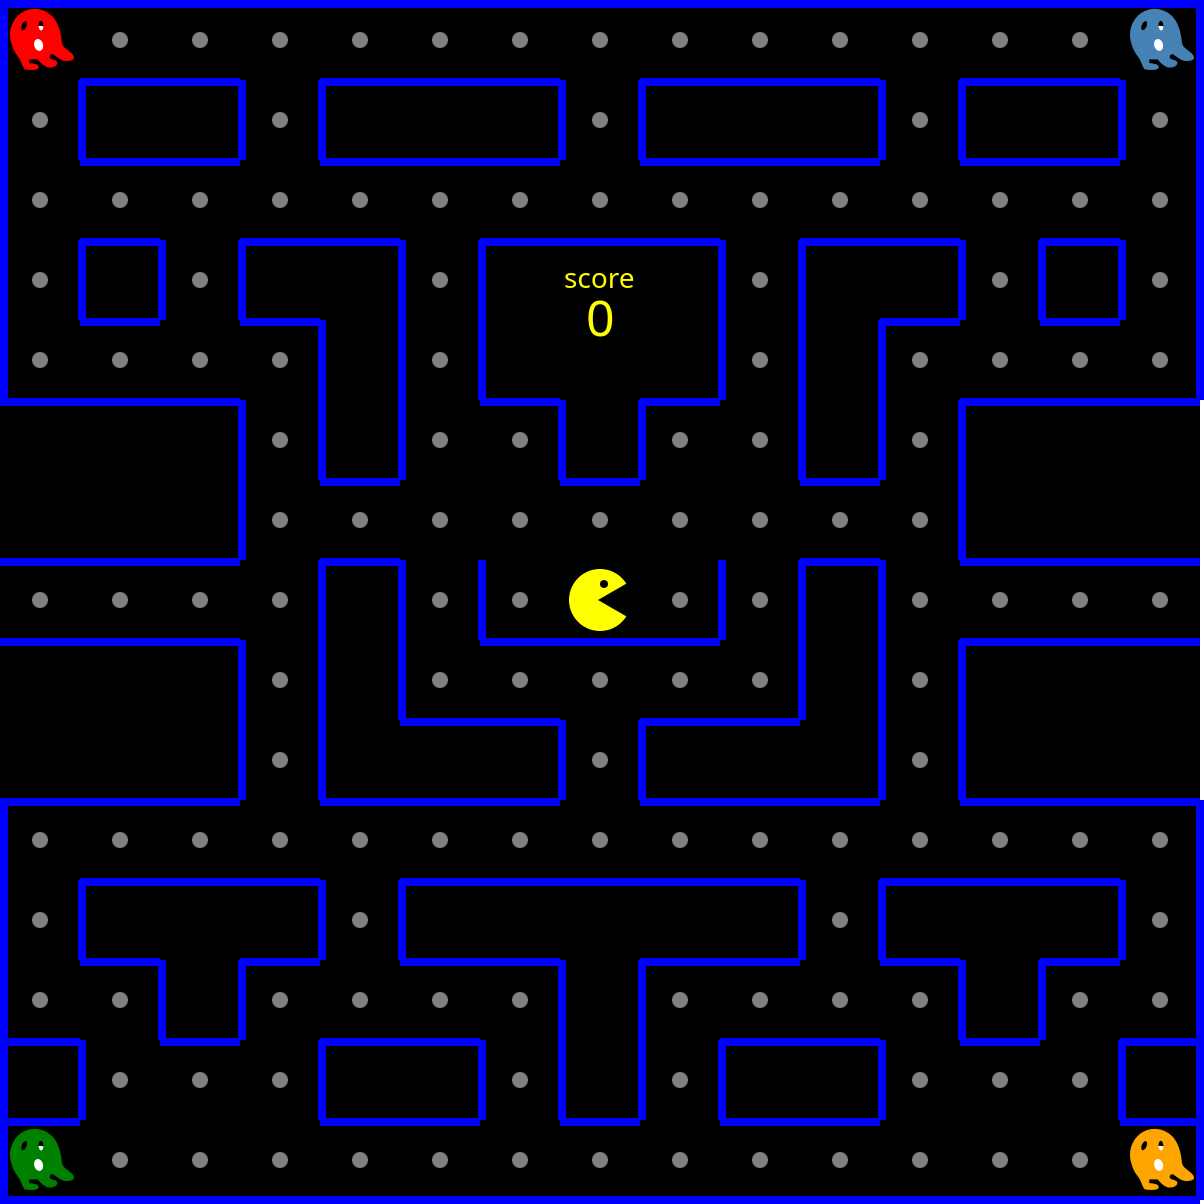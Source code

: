 {
  "$schema": "https://vega.github.io/schema/vega/v6.json",
  "description": "An implementation of the classic video game Pacman.",
  "width":600,
  "height":600,
  "signals":[
    {
      "name": "grid",
      "value": {"width":15, "height":15}
    },
    {
      "name": "rangeWidthDelta",
      "update": "(width - blockSize*grid.width)/2"
    },
    {
      "name": "rangeHeightDelta",
      "update": "(height - blockSize*grid.height)/2"
    },
    {
      "name": "blockSize",
      "init": "min(width/grid.width, height/grid.height)"
    },
    {
      "name": "pacManIsOpen",
      "init": "true",
      "on":[
        {
          "events": {"type": "timer", "throttle": 500}, "update": "!pacManIsOpen"
        }
      ]
    },
    {
        "name": "superPower",
        "init": "0",
        "on": [{"events": {"signal": "pacManX || pacManY"}, "force": true, "update": "superPower > 0 ? superPower - 1 : 0"},
        {"events": {"signal": "testPowerEaten"}, "update": "testPowerEaten? 30 : superPower"}]
    },
    {
      "name": "restart",
      "on":[{"events": "timer:500", "update": "!superPower && ((gRedX === pacManX && gRedY === pacManY) || (gBlueX === pacManX && gBlueY === pacManY) || (gGreenX === pacManX && gGreenY === pacManY) || (gOrangeX === pacManX && gOrangeY === pacManY))"}]
    },
    {
      "name": "testEatenGhost",
      "update": "superPower ? ((gRedX === pacManX && gRedY === pacManY) ? gRed : (gBlueX === pacManX && gBlueY === pacManY) ? gBlue : (gGreenX === pacManX && gGreenY === pacManY) ? gGreen : (gOrangeX === pacManX && gOrangeY === pacManY) ? gOrange : null) : null"
    },
    {
      "name": "testEaten",
      "update": "!restart && (indata('gums', 'key', pacManX+'-'+pacManY) && !indata('eatenGums', 'key', pacManX+'-'+pacManY)) ? {x:pacManX, y:pacManY, key:pacManX+'-'+pacManY} : null"
    },
    {
      "name": "testPowerEaten",
      "update": "!restart && (indata('powerGums', 'key', pacManX+'-'+pacManY) && !indata('eatenGums', 'key', pacManX+'-'+pacManY)) ? {x:pacManX, y:pacManY, key:pacManX+'-'+pacManY} : null"
    },
    {
      "name": "score",
      "init": "0",
      "on": [
        {"events": {"signal": "testEaten"},"update": "testEaten ? score + 10 : score"},
        {"events": {"signal": "testPowerEaten"},"update": "testPowerEaten ? score + 50 : score"},
        {"events": {"signal": "testEatenGhost"},"update": "testEatenGhost ? score + 100 : score"},
        {"events": {"signal": "restart"}, "force":true ,"update": "restart ? 0 : score"}
      ]
    },
    {
      "name": "hiScore",
      "init": "0",
      "on":[
        {"events": {"signal": "score"}, "update": "max(score,hiScore)"}
      ]
    },

    {
      "name": "gRed",
      "init": "data('ghosts')[0]"
    },
    {
      "name": "gRedDelta",
      "update": "{dx:pacManX-gRedX, dy: pacManY-gRedY}"
    },
    {
      "name": "gRedLastDir",
      "update": "gRedDirection"
    },
    {
      "name": "gRedPreferences",
      "update": "setdata('gRedDecisions',[{d:'up', i: (gRedLastDir === 'down' ? 4 : (abs(gRedDelta.dy) > abs(gRedDelta.dx) ? (gRedDelta.dy<0 ? (superPower ? 4 : 1) : (superPower ? 1 : 4)) : (gRedDelta.dy<0 ? (superPower ? 3 : 2) : (superPower ? 2 : 3))))}, {d:'down', i:(gRedLastDir === 'up' ? 4 : (abs(gRedDelta.dy) > abs(gRedDelta.dx) ? (gRedDelta.dy<0 ? (superPower ? 1 : 4) : (superPower ? 4 : 1)) : (gRedDelta.dy<0 ? (superPower ? 2 : 3) : (superPower ? 3 : 2))))}, {d:'left', i: (gRedLastDir === 'right' ? 4 : (abs(gRedDelta.dy) < abs(gRedDelta.dx) ? (gRedDelta.dx<0 ? (superPower ? 4 : 1) : (superPower ? 1 : 4)) : (gRedDelta.dx<0 ? (superPower ? 3 : 2) : (superPower ? 2 : 3))))}, {d:'right', i:(gRedLastDir === 'left' ? 4 : abs(gRedDelta.dy) < abs(gRedDelta.dx) ? (gRedDelta.dx<0 ? (superPower ? 1 : 4) : (superPower ? 4 : 1)) : (gRedDelta.dx<0 ? (superPower ? 2 : 3) : (superPower ? 3 : 2)))}])"
    },
    {
      "name": "gRedHasWallX",
      "update": "(gRedOffsetX<0 && !gRedCanLeft) || (gRedOffsetX>0 && !gRedCanRight) ? true : false"
    },
    {
      "name": "gRedHasWallY",
      "update": "(gRedOffsetY<0 && !gRedCanUp) || (gRedOffsetY>0 && !gRedCanDown) ? true : false"
    },
    {
      "name": "gRedCanLeft",
      "update": "indata('walls', 'key', gRedX + '-' + gRedY + '-true') ? false : true"
    },
    {
      "name": "gRedCanUp",
      "update": "indata('walls', 'key', gRedX + '-' + gRedY + '-false')? false : true"
    },
    {
      "name": "gRedCanRight",
      "update": "indata('walls', 'key', (gRedX + 1) + '-' + gRedY + '-true') ? false : true"
    },
    {
      "name": "gRedCanDown",
      "update": "indata('walls', 'key', gRedX + '-' + (gRedY+1) + '-false')? false : true"
    },
    {
      "name": "gRedHasPacMan",
      "update": "superPower && ((gRedX + gRedOffsetX === pacManX) && (gRedY + gRedOffsetY === pacManY))"
    },
    {
      "name": "gRedBlocked",
      "on": [
        {
          "events": {"signal": "gRedProposedDirection"}, "force": true, "update": "!gRedProposedDirection ||(gRedProposedDirection === 'up' && !gRedCanUp) || (gRedProposedDirection === 'down' && !gRedCanDown) || (gRedProposedDirection === 'left' && !gRedCanLeft) || (gRedProposedDirection === 'right' && !gRedCanRight) ? true : false"
        }
      ]
    },
    {
      "name": "gRedTry",
      "on": [
        {
          "events": {"type": "timer", "throttle": 400}, "update": "gRedBlocked && gRedTry <3 ? gRedTry+1 : 0"
        }
      ]
    },
    {
      "name": "gRedDecision",
      "update": "data('gRedDecisions')[gRedTry]"
    },
    {
      "name": "gRedProposedDirection",
      "on": [{"events": {"signal": "gRedDecision"}, "force": true, "update": "gRedDecision ? gRedDecision.d : 'none'"}]
    },
    {
      "name": "gRedDirection",
      "update": "gRedProposedDirection && !gRedBlocked ? gRedProposedDirection : gRedDirection"
    },
    {
      "name": "gRedOffsetX",
      "update": "gRedDirection === 'left'? - 1 : gRedDirection === 'right'? 1 : 0"

    },
    {
      "name": "gRedOffsetY",
      "update": "gRedDirection === 'up'? -1 : gRedDirection === 'down' ? 1 : 0"
    },
    {
      "name": "gRedX",
      "init": "gRed.x",
      "on":[
        {
          "events": "timer:500", "update": "indata('eatenGhosts', 'color', 'red') ? 6 : (!restart && !gRedHasWallX && !gRedHasPacMan ? ((gRedOffsetX <0 && gRedX <= 0) ? grid.width - 1 : ((gRedOffsetX > 0 && gRedX >= grid.width -1) ? 0 : (gRedX + gRedOffsetX))) : gRedX)"
        },
        {
          "events": {"signal": "restart"}, "update": "gRed.x", "force": true
        }
      ]
    },
    {
      "name": "gRedY",
      "init": "gRed.y",
      "on":[
        {
          "events": "timer:500", "update": "indata('eatenGhosts', 'color', 'red') ? 7 : (!restart && !gRedHasWallY && !gRedHasPacMan ? ((gRedOffsetY <0 && gRedY <= 0) ? grid.height-1 : (gRedOffsetY > 0 && gRedY >= grid.height - 1)? 0 : gRedY + gRedOffsetY) : gRedY)"
        },
        {
          "events": {"signal": "restart"}, "force":true, "update": "gRed.y"
        }
      ]
    },

    {
      "name": "gBlue",
      "init": "data('ghosts')[1]"
    },
    {
      "name": "gBlueDelta",
      "update": "{dx:pacManX-gBlueX, dy: pacManY-gBlueY}"
    },
    {
      "name": "gBlueLastDir",
      "update": "gBlueDirection"
    },
    {
      "name": "gBluePreferences",
      "update": "setdata('gBlueDecisions',[{d:'up', i: (gBlueLastDir === 'down' ? 4 : (abs(gBlueDelta.dy) > abs(gBlueDelta.dx) ? (gBlueDelta.dy<0 ? (superPower ? 4 : 1) : (superPower ? 1 : 4)) : (gBlueDelta.dy<0 ? (superPower ? 3 : 2) : (superPower ? 2 : 3))))}, {d:'down', i:(gBlueLastDir === 'up' ? 4 : (abs(gBlueDelta.dy) > abs(gBlueDelta.dx) ? (gBlueDelta.dy<0 ? (superPower ? 1 : 4) : (superPower ? 4 : 1)) : (gBlueDelta.dy<0 ? (superPower ? 2 : 3) : (superPower ? 3 : 2))))}, {d:'left', i: (gBlueLastDir === 'right' ? 4 : (abs(gBlueDelta.dy) < abs(gBlueDelta.dx) ? (gBlueDelta.dx<0 ? (superPower ? 4 : 1) : (superPower ? 1 : 4)) : (gBlueDelta.dx<0 ? (superPower ? 3 : 2) : (superPower ? 2 : 3))))}, {d:'right', i:(gBlueLastDir === 'left' ? 4 : abs(gBlueDelta.dy) < abs(gBlueDelta.dx) ? (gBlueDelta.dx<0 ? (superPower ? 1 : 4) : (superPower ? 4 : 1)) : (gBlueDelta.dx<0 ? (superPower ? 2 : 3) : (superPower ? 3 : 2)))}])"
    },
    {
      "name": "gBlueHasWallX",
      "update": "(gBlueOffsetX<0 && !gBlueCanLeft) || (gBlueOffsetX>0 && !gBlueCanRight) ? true : false"
    },
    {
      "name": "gBlueHasWallY",
      "update": "(gBlueOffsetY<0 && !gBlueCanUp) || (gBlueOffsetY>0 && !gBlueCanDown) ? true : false"
    },
    {
      "name": "gBlueHasGhost",
      "update": "(gBlueX == gRedX && gBlueY === gRedY)"
    },
    {
      "name": "gBlueHasPacMan",
      "update": "superPower && ((gBlueX + gBlueOffsetX === pacManX) && (gBlueY + gBlueOffsetY === pacManY)) "
    },
    {
      "name": "gBlueCanLeft",
      "update": "indata('walls', 'key', gBlueX + '-' + gBlueY + '-true') ? false : true"
    },
    {
      "name": "gBlueCanUp",
      "update": "indata('walls', 'key', gBlueX + '-' + gBlueY + '-false')? false : true"
    },
    {
      "name": "gBlueCanRight",
      "update": "indata('walls', 'key', (gBlueX + 1) + '-' + gBlueY + '-true') ? false : true"
    },
    {
      "name": "gBlueCanDown",
      "update": "indata('walls', 'key', gBlueX + '-' + (gBlueY+1) + '-false')? false : true"
    },
    {
      "name": "gBlueBlocked",
      "on": [
        {
          "events": {"signal": "gBlueProposedDirection"}, "force": true, "update": "!gBlueProposedDirection || (gBlueProposedDirection === 'up' && !gBlueCanUp) || (gBlueProposedDirection === 'down' && !gBlueCanDown) || (gBlueProposedDirection === 'left' && !gBlueCanLeft) || (gBlueProposedDirection === 'right' && !gBlueCanRight) ? true : false"
        }
      ]
    },
    {
      "name": "gBlueTry",
      "on": [
        {
          "events": {"type": "timer", "throttle": 400}, "update": "gBlueBlocked && gBlueTry <=3 ? gBlueTry+1 : 0"
        }
      ]
    },
    {
      "name": "gBlueDecision",
      "update": "data('gBlueDecisions')[gBlueTry]"
    },
    {
      "name": "gBlueProposedDirection",
      "on": [{"events": {"signal": "gBlueDecision"}, "force": true, "update": "gBlueDecision ? gBlueDecision.d : 'none'"}]
    },
    {
      "name": "gBlueDirection",
      "update": "gBlueProposedDirection && !gBlueBlocked ? gBlueProposedDirection : gBlueDirection"
    },
    {
      "name": "gBlueOffsetX",
      "update": "gBlueDirection === 'left'? - 1 : gBlueDirection === 'right'? 1 : 0"

    },
    {
      "name": "gBlueOffsetY",
      "update": "gBlueDirection === 'up' ? -1 : gBlueDirection === 'down' ? 1 : 0"
    },
    {
      "name": "gBlueX",
      "init": "gBlue.x",
      "on":[
        {
          "events": "timer:500", "update": "indata('eatenGhosts', 'color', 'steelblue') ? 7 : (!restart && !gBlueHasWallX && !gBlueHasGhost && !gBlueHasPacMan ? ((gBlueOffsetX <0 && gBlueX <= 0) ? grid.width - 1 : ((gBlueOffsetX > 0 && gBlueX >= grid.width -1) ? 0 : (gBlueX + gBlueOffsetX))) : gBlueX)"
        },
        {
          "events": {"signal": "restart"}, "update": "gBlue.x", "force": true
        }
      ]
    },
    {
      "name": "gBlueY",
      "init": "gBlue.y",
      "on":[
        {
          "events": "timer:500", "update": "indata('eatenGhosts', 'color', 'steelblue') ? 7 : (!restart && !gBlueHasWallY && !gBlueHasGhost && !gBlueHasPacMan ? ((gBlueOffsetY <0 && gBlueY <= 0) ? grid.height-1 : (gBlueOffsetY > 0 && gBlueY >= grid.height - 1)? 0 : gBlueY + gBlueOffsetY) : gBlueY)"
        },
        {
          "events": {"signal": "restart"}, "force":true, "update": "gBlue.y"
        }
      ]
    },

    {
      "name": "gGreen",
      "init": "data('ghosts')[2]"
    },
    {
      "name": "gGreenDelta",
      "update": "{dx:pacManX-gGreenX, dy: pacManY-gGreenY}"
    },
    {
      "name": "gGreenLastDir",
      "update": "gGreenDirection"
    },
    {
      "name": "gGreenPreferences",
      "update": "setdata('gGreenDecisions',[{d:'up', i: (gGreenLastDir === 'down' ? 4 : (abs(gGreenDelta.dy) > abs(gGreenDelta.dx) ? (gGreenDelta.dy<0 ? (superPower ? 4 : 1) : (superPower ? 1 : 4)) : (gGreenDelta.dy<0 ? (superPower ? 3 : 2) : (superPower ? 2 : 3))))}, {d:'down', i:(gGreenLastDir === 'up' ? 4 : (abs(gGreenDelta.dy) > abs(gGreenDelta.dx) ? (gGreenDelta.dy<0 ? (superPower ? 1 : 4) : (superPower ? 4 : 1)) : (gGreenDelta.dy<0 ? (superPower ? 2 : 3) : (superPower ? 3 : 2))))}, {d:'left', i: (gGreenLastDir === 'right' ? 4 : (abs(gGreenDelta.dy) < abs(gGreenDelta.dx) ? (gGreenDelta.dx<0 ? (superPower ? 4 : 1) : (superPower ? 1 : 4)) : (gGreenDelta.dx<0 ? (superPower ? 3 : 2) : (superPower ? 2 : 3))))}, {d:'right', i:(gGreenLastDir === 'left' ? 4 : abs(gGreenDelta.dy) < abs(gGreenDelta.dx) ? (gGreenDelta.dx<0 ? (superPower ? 1 : 4) : (superPower ? 4 : 1)) : (gGreenDelta.dx<0 ? (superPower ? 2 : 3) : (superPower ? 3 : 2)))}])"
    },
    {
      "name": "gGreenHasWallX",
      "update": "(gGreenOffsetX<0 && !gGreenCanLeft) || (gGreenOffsetX>0 && !gGreenCanRight) ? true : false"
    },
    {
      "name": "gGreenHasWallY",
      "update": "(gGreenOffsetY<0 && !gGreenCanUp) || (gGreenOffsetY>0 && !gGreenCanDown) ? true : false"
    },
    {
      "name": "gGreenHasGhost",
      "update": "(gGreenX === gRedX && gGreenY === gRedY) || (gGreenX === gBlueX && gGreenY+gGreenOffsetY === gBlueY)"
    },
    {
      "name": "gGreenHasPacMan",
      "update": "superPower && ((gGreenX + gGreenOffsetX === pacManX) && (gGreenY + gGreenOffsetY === pacManY)) "
    },
    {
      "name": "gGreenCanLeft",
      "update": "indata('walls', 'key', gGreenX + '-' + gGreenY + '-true') ? false : true"
    },
    {
      "name": "gGreenCanUp",
      "update": "indata('walls', 'key', gGreenX + '-' + gGreenY + '-false')? false : true"
    },
    {
      "name": "gGreenCanRight",
      "update": "indata('walls', 'key', (gGreenX + 1) + '-' + gGreenY + '-true') ? false : true"
    },
    {
      "name": "gGreenCanDown",
      "update": "indata('walls', 'key', gGreenX + '-' + (gGreenY+1) + '-false')? false : true"
    },
    {
      "name": "gGreenBlocked",
      "on": [
        {
          "events": {"signal": "gGreenProposedDirection"}, "force": true, "update": "!gGreenProposedDirection || (gGreenProposedDirection === 'up' && !gGreenCanUp) || (gGreenProposedDirection === 'down' && !gGreenCanDown) || (gGreenProposedDirection === 'left' && !gGreenCanLeft) || (gGreenProposedDirection === 'right' && !gGreenCanRight) ? true : false"
        }
      ]
    },
    {
      "name": "gGreenTry",
      "on": [
        {
          "events": {"type": "timer", "throttle": 400}, "update": "gGreenBlocked && gGreenTry <=3 ? gGreenTry+1 : 0"
        }
      ]
    },
    {
      "name": "gGreenDecision",
      "update": "data('gGreenDecisions')[gGreenTry]"
    },
    {
      "name": "gGreenProposedDirection",
      "on": [{"events": {"signal": "gGreenDecision"}, "force": true, "update": "gGreenDecision ? gGreenDecision.d : 'none'"}]
    },
    {
      "name": "gGreenDirection",
      "update": "gGreenProposedDirection && !gGreenBlocked ? gGreenProposedDirection : gGreenDirection"
    },
    {
      "name": "gGreenOffsetX",
      "update": "gGreenDirection === 'left'? - 1 : gGreenDirection === 'right'? 1 : 0"

    },
    {
      "name": "gGreenOffsetY",
      "update": "gGreenDirection === 'up' ? -1 : gGreenDirection === 'down' ? 1 : 0"
    },
    {
      "name": "gGreenX",
      "init": "gGreen.x",
      "on":[
        {
          "events": "timer:500", "update": "indata('eatenGhosts', 'color', 'green') ? 8 : (!restart && !gGreenHasWallX && !gGreenHasGhost && !gGreenHasPacMan ? ((gGreenOffsetX <0 && gGreenX <= 0) ? grid.width - 1 : ((gGreenOffsetX > 0 && gGreenX >= grid.width -1) ? 0 : (gGreenX + gGreenOffsetX))) : gGreenX)"
        },
        {
          "events": {"signal": "restart"}, "update": "gGreen.x", "force": true
        }
      ]
    },
    {
      "name": "gGreenY",
      "init": "gGreen.y",
      "on":[
        {
          "events": "timer:500", "update": "indata('eatenGhosts', 'color', 'green') ? 7 : (!restart && !gGreenHasWallY && !gGreenHasGhost && !gGreenHasPacMan ? ((gGreenOffsetY <0 && gGreenY <= 0) ? grid.height-1 : (gGreenOffsetY > 0 && gGreenY >= grid.height - 1)? 0 : gGreenY + gGreenOffsetY) : gGreenY)"
        },
        {
          "events": {"signal": "restart"}, "force":true, "update": "gGreen.y"
        }
      ]
    },

    {
      "name": "gOrange",
      "init": "data('ghosts')[3]"
    },
    {
      "name": "gOrangeDelta",
      "update": "{dx:pacManX-gOrangeX, dy: pacManY-gOrangeY}"
    },
    {
      "name": "gOrangeLastDir",
      "update": "gOrangeDirection"
    },
    {
      "name": "gOrangePreferences",
      "update": "setdata('gOrangeDecisions',[{d:'up', i: (gOrangeLastDir === 'down' ? 4 : (abs(gOrangeDelta.dy) > abs(gOrangeDelta.dx) ? (gOrangeDelta.dy<0 ? (superPower ? 4 : 1) : (superPower ? 1 : 4)) : (gOrangeDelta.dy<0 ? (superPower ? 3 : 2) : (superPower ? 2 : 3))))}, {d:'down', i:(gOrangeLastDir === 'up' ? 4 : (abs(gOrangeDelta.dy) > abs(gOrangeDelta.dx) ? (gOrangeDelta.dy<0 ? (superPower ? 1 : 4) : (superPower ? 4 : 1)) : (gOrangeDelta.dy<0 ? (superPower ? 2 : 3) : (superPower ? 3 : 2))))}, {d:'left', i: (gOrangeLastDir === 'right' ? 4 : (abs(gOrangeDelta.dy) < abs(gOrangeDelta.dx) ? (gOrangeDelta.dx<0 ? (superPower ? 4 : 1) : (superPower ? 1 : 4)) : (gOrangeDelta.dx<0 ? (superPower ? 3 : 2) : (superPower ? 2 : 3))))}, {d:'right', i:(gOrangeLastDir === 'left' ? 4 : abs(gOrangeDelta.dy) < abs(gOrangeDelta.dx) ? (gOrangeDelta.dx<0 ? (superPower ? 1 : 4) : (superPower ? 4 : 1)) : (gOrangeDelta.dx<0 ? (superPower ? 2 : 3) : (superPower ? 3 : 2)))}])"
    },
    {
      "name": "gOrangeHasWallX",
      "update": "(gOrangeOffsetX<0 && !gOrangeCanLeft) || (gOrangeOffsetX>0 && !gOrangeCanRight) ? true : false"
    },
    {
      "name": "gOrangeHasWallY",
      "update": "(gOrangeOffsetY<0 && !gOrangeCanUp) || (gOrangeOffsetY>0 && !gOrangeCanDown) ? true : false"
    },
    {
      "name": "gOrangeHasGhost",
      "update": "(gOrangeX === gRedX && gOrangeY === gRedY) || (gOrangeX === gBlueX && gOrangeY === gBlueY) || (gOrangeX === gGreenX && gOrangeY === gGreenY)"
    },
    {
      "name": "gOrangeCanLeft",
      "update": "indata('walls', 'key', gOrangeX + '-' + gOrangeY + '-true') ? false : true"
    },
    {
      "name": "gOrangeCanUp",
      "update": "indata('walls', 'key', gOrangeX + '-' + gOrangeY + '-false')? false : true"
    },
    {
      "name": "gOrangeCanRight",
      "update": "indata('walls', 'key', (gOrangeX + 1) + '-' + gOrangeY + '-true') ? false : true"
    },
    {
      "name": "gOrangeCanDown",
      "update": "indata('walls', 'key', gOrangeX + '-' + (gOrangeY+1) + '-false')? false : true"
    },
    {
      "name": "gOrangeBlocked",
      "on": [
        {
          "events": {"signal": "gOrangeProposedDirection"}, "force": true, "update": "!gOrangeProposedDirection || (gOrangeProposedDirection === 'up' && !gOrangeCanUp) || (gOrangeProposedDirection === 'down' && !gOrangeCanDown) || (gOrangeProposedDirection === 'left' && !gOrangeCanLeft) || (gOrangeProposedDirection === 'right' && !gOrangeCanRight) ? true : false"
        }
      ]
    },
    {
      "name": "gOrangeTry",
      "on": [
        {
          "events": {"type": "timer", "throttle": 400}, "update": "gOrangeBlocked && gOrangeTry <=3 ? gOrangeTry+1 : 0"
        }
      ]
    },
    {
      "name": "gOrangeHasPacMan",
      "update": "superPower && ((gOrangeX + gOrangeOffsetX === pacManX) && (gOrangeY + gOrangeOffsetY === pacManY)) "
    },
    {
      "name": "gOrangeDecision",
      "update": "data('gOrangeDecisions')[gOrangeTry]"
    },
    {
      "name": "gOrangeProposedDirection",
      "on": [{"events": {"signal": "gOrangeDecision"}, "force": true, "update": "gOrangeDecision ? gOrangeDecision.d : 'none'"}]
    },
    {
      "name": "gOrangeDirection",
      "update": "gOrangeProposedDirection && !gOrangeBlocked ? gOrangeProposedDirection : gOrangeDirection"
    },
    {
      "name": "gOrangeOffsetX",
      "update": "gOrangeDirection === 'left'? - 1 : gOrangeDirection === 'right'? 1 : 0"

    },
    {
      "name": "gOrangeOffsetY",
      "update": "gOrangeDirection === 'up' ? -1 : gOrangeDirection === 'down' ? 1 : 0"
    },
    {
      "name": "gOrangeX",
      "init": "gOrange.x",
      "on":[
        {
          "events": "timer:500", "update": "indata('eatenGhosts', 'color', 'orange') ? 7 : (!restart && !gOrangeHasWallX && !gOrangeHasGhost && !gOrangeHasPacMan ? ((gOrangeOffsetX <0 && gOrangeX <= 0) ? grid.width - 1 : ((gOrangeOffsetX > 0 && gOrangeX >= grid.width -1) ? 0 : (gOrangeX + gOrangeOffsetX))) : gOrangeX)"
        },
        {
          "events": {"signal": "restart"}, "update": "gOrange.x", "force": true
        }
      ]
    },
    {
      "name": "gOrangeY",
      "init": "gOrange.y",
      "on":[
        {
          "events": "timer:500", "update": "indata('eatenGhosts', 'color', 'orange') ? 7 : (!restart && !gOrangeHasWallY && !gOrangeHasGhost && !gOrangeHasPacMan  ? ((gOrangeOffsetY <0 && gOrangeY <= 0) ? grid.height-1 : (gOrangeOffsetY > 0 && gOrangeY >= grid.height - 1)? 0 : gOrangeY + gOrangeOffsetY) : gOrangeY)"
        },
        {
          "events": {"signal": "restart"}, "force":true, "update": "gOrange.y"
        }
      ]
    },

    {
      "name": "pacManX",
      "init": "7",
      "on":[
        {"events": "timer:500", "update": "!restart && canMoveX ? ((xOffset <0 && pacManX <= 0) ? grid.width - 1 : ((xOffset > 0 && pacManX >= grid.width -1) ? 0 : (pacManX + xOffset))) : pacManX"},
        {
          "events": {"signal": "restart"}, "update": "7", "force": true
        }
      ]
     },
    {
      "name": "pacManY",
      "init": "7",
      "on":[
        {"events": "timer:500", "update": "! restart && canMoveY ? ((yOffset <0 && pacManY <= 0) ? grid.height-1 : (yOffset > 0 && pacManY >= grid.height - 1)? 0 : pacManY + yOffset) : pacManY"},
        {
          "events": {"signal": "restart"}, "force":true, "update": "7"
        }
      ]
    },
    {
      "name": "canMoveX",
      "update": "!hasWallX && !hasGhost"
    },
    {
      "name": "canMoveY",
      "update": "!hasWallY && !hasGhost"
    },
    {
      "name": "hasGhost",
      "update": "!superPower && (((pacManX + xOffset === gRedX) && (pacManY + yOffset === gRedY)) || ((pacManX + xOffset === gBlueX) && (pacManY + yOffset === gBlueY)) || ((pacManX + xOffset === gGreenX) && (pacManY + yOffset === gGreenY)) || ((pacManX + xOffset === gOrangeX) && (pacManY + yOffset === gOrangeY)))"
    },
    {
      "name": "hasWallX",
      "update": "(xOffset<=0 && indata('walls', 'key', pacManX + '-' + pacManY + '-true')) || (xOffset>=0 && indata('walls', 'key', (pacManX + 1) + '-' + pacManY + '-true')) ? true : false"
    },
    {
      "name": "hasWallY",
      "update": "(yOffset<=0 && indata('walls', 'key', pacManX + '-' + pacManY + '-false')) || (yOffset>=0 && indata('walls', 'key', pacManX + '-' + (pacManY+1) + '-false')) ? true : false"
    },
    {
      "name": "xOffset",
      "update": "key === 'ArrowRight' ? 1 : key === 'ArrowLeft' ? -1 : 0"
    },
    {
      "name": "yOffset",
      "update": "key === 'ArrowUp' ? -1 : key === 'ArrowDown' ? 1 : 0"
    },
    {
      "name": "key",
      "on":[
        {
          "events": "window:keydown", "update": "event.code"
        }
      ]
    }

  ],
  "scales":[
    {
      "name": "scaleX",
      "type": "band",
      "domain": {"data": "columns", "field": "data"},
      "range":[{"signal": "rangeWidthDelta"},{"signal": "width-rangeWidthDelta"}],
      "padding":0
    },
    {
      "name": "scaleY",
      "type": "band",
      "domain": {"data": "rows", "field": "data"},
      "range":[{"signal": "rangeHeightDelta"},{"signal": "height-rangeHeightDelta"}]
    }
  ],
  "marks":[
    {
      "type": "rect",
      "encode": {
        "enter": {
          "width": {"signal": "width"},
          "height": {"signal": "height"},
          "fill": {"value": "black"}
        }
      }
    },
    {
      "type": "rect",
      "from": {"data": "walls"},
      "encode": {
        "enter": {
          "x": {"signal": "datum.x < grid.width ? datum.x : grid.width-1", "scale": "scaleX", "offset": {"signal": "datum.vertical? (datum.x < grid.width ? datum.x === 0 ? 0 : -1 : blockSize - 2):0"}},
          "y": {"signal": "datum.y < grid.height ? datum.y : grid.height-1", "scale": "scaleY", "offset": {"signal": "datum.vertical? 0: datum.y < grid.height? datum.y === 0 ? 0 : -1 : blockSize -2"}},
          "fill": {"value": "blue"},
          "width": {"signal": "datum.vertical?blockSize/10:blockSize"},
          "height": {"signal": "datum.vertical?blockSize:blockSize/10"}

        }
      }
    },
    {
      "type": "text",
      "encode": {
        "enter": {
          "x": {"value":7, "scale": "scaleX", "offset": {"signal": "blockSize/2"}},
          "y": {"value":3, "scale": "scaleY", "offset": {"signal": "blockSize/2"}},
          "fill": {"value": "yellow"},
          "align": {"value": "center"},
          "baseline": {"value": "middle"},
          "fontSize": {"value":14}
        },
        "update": {
          "text": {"value": "score"}
        }
      }
    },
    {
      "type": "text",
      "encode": {
        "enter": {
          "x": {"value":7, "scale": "scaleX", "offset": {"signal": "blockSize/2"}},
          "y": {"value":4, "scale": "scaleY"},
          "fill": {"value": "yellow"},
          "align": {"value": "center"},
          "baseline": {"value": "middle"},
          "fontSize": {"value":25}
        },
        "update": {
          "text": {"signal": "score"}
        }
      }
    },
    {
      "type": "text",
      "encode": {
        "enter": {
          "x": {"value":5, "scale": "scaleX", "offset": {"signal": "blockSize/2"}},
          "y": {"value":11, "scale": "scaleY", "offset": {"signal": "blockSize/2"}},
          "fill": {"value": "lightblue"},
          "align": {"value": "left"},
          "baseline": {"value": "middle"},
          "fontSize": {"value":14}
        },
        "update": {
          "opacity": {"signal": "hiScore?1:0"},
          "text": {"value": "high score"}
        }
      }
    },
    {
      "type": "text",
      "encode": {
        "enter": {
          "x": {"value":8, "scale": "scaleX", "offset": {"signal": "blockSize/2"}},
          "y": {"value":11, "scale": "scaleY","offset": {"signal": "blockSize/2"}},
          "fill": {"value": "lightblue"},
          "align": {"value": "center"},
          "baseline": {"value": "middle"},
          "fontSize": {"value":20}
        },
        "update": {
          "opacity": {"signal": "hiScore?1:0"},
          "text": {"signal": "hiScore"}
        }
      }
    },
    {
      "type": "symbol",
      "from": {"data": "gums"},
      "encode": {
        "enter": {
          "x": {"field": "x", "scale": "scaleX", "offset": {"signal": "blockSize/2"}},
          "y": {"field": "y", "scale": "scaleY", "offset": {"signal": "blockSize/2"}},
          "fill": {"value": "grey"}
        },
        "update": {
          "opacity":[{"test": "indata('eatenGums', 'key', datum.x+'-'+datum.y)", "value": 0}, {"value":1}]
        }
      }
    },
    {
      "type": "symbol",
      "from": {"data": "powerGums"},
      "encode": {
        "enter": {
          "x": {"field": "x", "scale": "scaleX", "offset": {"signal": "blockSize/2"}},
          "y": {"field": "y", "scale": "scaleY", "offset": {"signal": "blockSize/2"}},
          "size": {"value":200},
          "fill": {"value": "white"}
        },
        "update": {
          "opacity":[{"test": "indata('eatenGums', 'key', datum.x+'-'+datum.y)", "value": 0}, {"value":1}]
        }
      }
    },
    {
      "type": "group",
      "name": "pacMan",
      "encode": {
        "update": {
          "x": {"signal": "pacManX", "scale": "scaleX"},
          "y": {"signal": "pacManY", "scale": "scaleY"},
          "width": {"scale": "scaleX", "band":true},
          "height": {"scale": "scaleY", "band":true}
        }
      },
      "marks":[
        {
          "type": "arc",
          "encode": {
            "enter": {
              "outerRadius": {"signal": "(blockSize/2)*0.8"},
              "stroke": {"value": "black"},
              "x": {"signal": "blockSize/2"},
              "y": {"signal": "blockSize/2"}

            },
            "update": {
              "fill": {"signal": "superPower ? 'red': 'yellow'"},
              "endAngle": {"signal": "(pacManIsOpen? 5*PI/2-PI/6:5*PI/2-0.001)*(xOffset === 0 ? 1: xOffset)"},
              "startAngle": {"signal": "(pacManIsOpen? PI/2+PI/6:PI/2)*(xOffset === 0 ? 1: xOffset)"}
            }
          }
        },
        {
          "type": "symbol",
          "encode": {
            "enter": {
              "y": {"signal": "blockSize/2", "offset": {"signal": "-blockSize/5"}},
              "size": {"signal": "pow(blockSize/10, 2)"},
              "fill": {"value": "black"}
              },
            "update": {
              "x": {"signal": "blockSize/2", "offset": {"signal": "2*(xOffset === 0 ? 1: xOffset)"}}
            }
          }
        }
      ]
     },
    {
      "type": "group",
      "from": {"data": "ghosts"},
      "name": "ghost",
      "encode": {
        "update": {
          "x": {"signal": "datum.color === 'red' ? gRedX : datum.color === 'steelblue'? gBlueX : datum.color === 'green'? gGreenX : gOrangeX", "scale": "scaleX"},
          "y": {"signal": "datum.color === 'red' ? gRedY : datum.color === 'steelblue'? gBlueY : datum.color === 'green'? gGreenY : gOrangeY", "scale": "scaleY"},
          "width": {"scale": "scaleX", "band":true},
          "height": {"scale": "scaleY", "band":true}
        }
      },
      "marks":[
        {
          "type": "symbol",
          "encode": {
            "enter": {
              "size": {"signal": "pow(blockSize/20,2)"},
              "x": {"signal": "blockSize/8"},
              "y": {"signal": "blockSize/9"}
            },
            "update": {
              "shape": {"signal": "indata('eatenGhosts', 'color', parent.color) ? 'M16.459004,11.555034C15.659003,11.555034 15.009003,12.205034 15.009003,13.005036 15.009003,13.804038 15.659003,14.454039 16.459004,14.454039 17.258005,14.454039 17.909006,13.804038 17.909006,13.005036 17.909006,12.205034 17.258005,11.555034 16.459004,11.555034z M7.5419962,11.555034C6.7429954,11.555034 6.0919949,12.205034 6.0919949,13.005036 6.0919949,13.804038 6.7429954,14.454039 7.5419962,14.454039 8.3419973,14.454039 8.9919979,13.804038 8.9919979,13.005036 8.9919979,12.205034 8.3419973,11.555034 7.5419962,11.555034z M16.459004,9.5550298C18.361006,9.5550298 19.909006,11.103033 19.909006,13.005036 19.909006,14.90804 18.361006,16.454042 16.459004,16.454042 14.557002,16.454042 13.009001,14.90804 13.009001,13.005036 13.009001,11.103033 14.557002,9.5550298 16.459004,9.5550298z M7.5419962,9.5550298C9.4439976,9.5550298 10.991999,11.103033 10.991999,13.005036 10.991999,14.90804 9.4439976,16.454042 7.5419962,16.454042 5.6399948,16.454042 4.091993,14.90804 4.091993,13.005036 4.091993,11.103033 5.6399948,9.5550298 7.5419962,9.5550298z M12,1.9999994C6.4860079,1.9999995,2.0000002,6.3300156,2.0000004,11.650998L2.0000004,28.669975 5.102997,27.200983 8.9929964,29.12896 12.742996,27.202997 16.98201,29.106987 19.895004,27.116999 22,28.439995 22,11.650998C22,6.3300156,17.515,1.9999995,12,1.9999994z M12,0C18.617005,0,24,5.2260117,24,11.650998L24,32.056999 19.940003,29.507988 17.184998,31.390007 12.80101,29.421989 9.0080111,31.369011 5.0820009,29.424004 0,31.827995 0,11.650998C1.8747701E-07,5.2260117,5.3840029,0,12,0z' : 'M13.952596,15.068143C13.767538,15.066144 13.583578,15.095151 13.403586,15.157148 12.252587,15.553147 11.725549,17.163162 12.224572,18.753189 12.725547,20.342192 14.062582,21.309212 15.211566,20.914204 16.362564,20.518204 16.889541,18.908188 16.390579,17.318163 15.968584,15.977162 14.95058,15.077146 13.952596,15.068143z M7.7945876,6.1100698C7.2026091,6.0760732 6.4365583,6.7850791 5.9736071,7.8550807 5.4445558,9.0761004 5.5105953,10.302109 6.1215563,10.590106 6.7316013,10.881108 7.65555,10.126112 8.1855779,8.9070922 8.7145686,7.6860881 8.6485896,6.4610711 8.036592,6.1710754 7.9606028,6.1350642 7.8795486,6.1150752 7.7945876,6.1100698z M15.404559,5.9590679C15.383563,5.9580608 15.362566,5.9580608 15.34157,5.960075 14.674579,6.0020671 14.194539,7.1220723 14.275593,8.4590903 14.354573,9.7981063 14.962543,10.848119 15.631547,10.802114 16.300554,10.759113 16.778579,9.6401005 16.700576,8.3020907 16.622573,7.006074 16.049577,5.980064 15.404559,5.9590679z M12.317589,1.4699259E-05C15.527545,0.0050196948 18.757579,1.2870288 21.236579,3.8010436 24.038576,6.6430793 25.533567,12.005127 25.825559,15.861164 26.09155,19.371191 27.844537,19.518194 30.765552,22.228211 31.592515,22.995216 33.904521,25.825243 28.733512,26.053242 26.619564,26.146244 25.60156,25.739243 21.732549,22.850226 21.235542,22.545214 20.664558,22.733219 20.373542,22.885214 20.017526,23.07122 19.741586,23.925232 19.851572,24.215227 20.16456,25.583237 22.25855,25.135235 23.427553,26.313253 24.41156,27.305252 22.795536,29.807287 18.926586,29.29027 18.926586,29.29027 16.343582,28.587277 13.853597,25.258236 11.910547,25.242245 9.6305823,25.258236 9.6305823,25.258236 9.6305823,25.258236 9.6025672,26.705256 9.6425452,27.10626 10.271573,27.256254 10.777553,27.021252 13.298544,27.736271 14.150593,27.978262 16.663589,31.170292 8.7236018,30.424282 7.0135832,30.263287 7.1875944,30.721283 5.2576051,26.025242 4.2626119,23.604229 2.0076115,22.396212 0.6345674,17.082169 -0.27241354,14.207143 -0.21040192,11.068107 0.84159805,8.2280856 0.97556992,7.8450862 1.1235799,7.5130826 1.2786091,7.1980773 1.8406196,6.0020671 2.5815849,4.8720523 3.5156043,3.863056 5.9166007,1.2680314 9.107573,-0.0049901602 12.317589,1.4699259E-05z'"},
              "fill": {"signal": "superPower? 'white' :parent.color"},
              "opacity": {"signal": "superPower?0.7:1"}
            }
          }
        }
      ]
    }
  ],
  "data":[
        {
      "name": "columns",
      "transform": [
        {
          "type": "sequence",
          "start": 0,
          "stop": { "signal": "grid.width" },
          "step": 1
        }
      ]
    },
    {
      "name": "rows",
      "transform": [
        {
          "type": "sequence",
          "start": 0,
          "stop": { "signal": "grid.height" },
          "step": 1
        }
      ]
    },
    {
      "name": "ghosts",
      "values":[
      {
        "x":0,
        "y":0,
        "color": "red"
      },
      {
        "x":14,
        "y":0,
        "color": "steelblue"
      },
       {
        "x":0,
        "y":14,
        "color": "green"
      },
      {
        "x":14,
        "y":14,
        "color": "orange"
      }
      ]
    },
    {
      "name": "eatenGhosts",
      "on": [{
        "trigger": "testEatenGhost",
        "insert": "testEatenGhost"
      },
      {
        "trigger": "!superPower",
        "remove": "!superPower"
      }]
    },
    {
      "name": "gRedDecisions",
      "values":[],
      "transform":[
        {"type": "collect",
          "sort": {"field": "i"}
        }
      ]
    },
    {
      "name": "gBlueDecisions",
      "values":[],
      "transform":[
        {"type": "collect",
         "sort": {"field": "i"}
        }
      ]
    },
    {
      "name": "gGreenDecisions",
      "values":[],
      "transform":[
        {"type": "collect",
          "sort": {"field": "i"}
        }
      ]
    },
    {
      "name": "gOrangeDecisions",
      "values":[],
      "transform":[
        {"type": "collect",
          "sort": {"field": "i"}
        }
      ]
    },
    {
      "name": "gums",
      "values":[
        {"x":0, "y":1},
        {"x":0, "y":2},
        {"x":0, "y":3},
        {"x":0, "y":4},
        {"x":0, "y":7},
        {"x":0, "y":10},
        {"x":0, "y":11},
        {"x":0, "y":12},
        {"x":0, "y":14},

        {"x":1, "y":0},
        {"x":1, "y":2},
        {"x":1, "y":4},
        {"x":1, "y":7},
        {"x":1, "y":10},
        {"x":1, "y":12},
        {"x":1, "y":13},
        {"x":1, "y":14},

        {"x":2, "y":0},
        {"x":2, "y":2},
        {"x":2, "y":3},
        {"x":2, "y":4},
        {"x":2, "y":7},
        {"x":2, "y":10},
        {"x":2, "y":13},
        {"x":2, "y":14},

        {"x":3, "y":0},
        {"x":3, "y":1},
        {"x":3, "y":2},
        {"x":3, "y":4},
        {"x":3, "y":5},
        {"x":3, "y":6},
        {"x":3, "y":7},
        {"x":3, "y":8},
        {"x":3, "y":9},
        {"x":3, "y":10},
        {"x":3, "y":12},
        {"x":3, "y":13},
        {"x":3, "y":14},

        {"x":4, "y":0},
        {"x":4, "y":2},
        {"x":4, "y":6},
        {"x":4, "y":10},
        {"x":4, "y":11},
        {"x":4, "y":12},
        {"x":4, "y":14},

        {"x":5, "y":0},
        {"x":5, "y":2},
        {"x":5, "y":3},
        {"x":5, "y":4},
        {"x":5, "y":5},
        {"x":5, "y":6},
        {"x":5, "y":7},
        {"x":5, "y":8},
        {"x":5, "y":10},
        {"x":5, "y":12},
        {"x":5, "y":14},

        {"x":6, "y":0},
        {"x":6, "y":2},
        {"x":6, "y":5},
        {"x":6, "y":6},
        {"x":6, "y":7},
        {"x":6, "y":8},
        {"x":6, "y":10},
        {"x":6, "y":12},
        {"x":6, "y":13},
        {"x":6, "y":14},

        {"x":7, "y":0},
        {"x":7, "y":1},
        {"x":7, "y":2},
        {"x":7, "y":6},
        {"x":7, "y":8},
        {"x":7, "y":9},
        {"x":7, "y":10},
        {"x":7, "y":14},

        {"x":14, "y":0},
        {"x":14, "y":1},
        {"x":14, "y":2},
        {"x":14, "y":3},
        {"x":14, "y":4},
        {"x":14, "y":7},
        {"x":14, "y":10},
        {"x":14, "y":11},
        {"x":14, "y":12},
        {"x":14, "y":14},

        {"x":13, "y":0},
        {"x":13, "y":2},
        {"x":13, "y":4},
        {"x":13, "y":7},
        {"x":13, "y":10},
        {"x":13, "y":12},
        {"x":13, "y":13},
        {"x":13, "y":14},

        {"x":12, "y":0},
        {"x":12, "y":2},
        {"x":12, "y":3},
        {"x":12, "y":4},
        {"x":12, "y":7},
        {"x":12, "y":10},
        {"x":12, "y":13},
        {"x":12, "y":14},

        {"x":11, "y":0},
        {"x":11, "y":1},
        {"x":11, "y":2},
        {"x":11, "y":4},
        {"x":11, "y":5},
        {"x":11, "y":6},
        {"x":11, "y":7},
        {"x":11, "y":8},
        {"x":11, "y":9},
        {"x":11, "y":10},
        {"x":11, "y":12},
        {"x":11, "y":13},
        {"x":11, "y":14},

        {"x":10, "y":0},
        {"x":10, "y":2},
        {"x":10, "y":6},
        {"x":10, "y":10},
        {"x":10, "y":11},
        {"x":10, "y":12},
        {"x":10, "y":14},

        {"x":9, "y":0},
        {"x":9, "y":2},
        {"x":9, "y":3},
        {"x":9, "y":4},
        {"x":9, "y":5},
        {"x":9, "y":6},
        {"x":9, "y":7},
        {"x":9, "y":8},
        {"x":9, "y":10},
        {"x":9, "y":12},
        {"x":9, "y":14},

        {"x":8, "y":0},
        {"x":8, "y":2},
        {"x":8, "y":5},
        {"x":8, "y":6},
        {"x":8, "y":7},
        {"x":8, "y":8},
        {"x":8, "y":10},
        {"x":8, "y":12},
        {"x":8, "y":13},
        {"x":8, "y":14}

      ],
      "transform":[
        {"type": "formula", "expr": "datum.x+'-'+datum.y", "as": "key"}
      ]
    },
    {
      "name": "powerGums",
      "values":[{"x":0, "y":0},{"x":14, "y":0}, {"x":0, "y":14}, {"x":14, "y":14}],
      "transform":[
        {"type": "formula", "expr": "datum.x+'-'+datum.y", "as": "key"}
      ]
    },
    {
      "name": "eatenGums",
      "on":[
        {
          "trigger": "testEaten",
          "insert": "testEaten"
        },
        {
          "trigger": "testPowerEaten",
          "insert": "testPowerEaten"
        },
        {
          "trigger": "restart",
          "remove": "restart"
        }
      ]
    },
    {
      "name": "walls",
      "values":[
          {"x":0, "y":0, "vertical":false},
          {"x":1, "y":0, "vertical":false},
          {"x":2, "y":0, "vertical":false},
          {"x":3, "y":0, "vertical":false},
          {"x":4, "y":0, "vertical":false},
          {"x":5, "y":0, "vertical":false},
          {"x":6, "y":0, "vertical":false},
          {"x":7, "y":0, "vertical":false},
          {"x":8, "y":0, "vertical":false},
          {"x":9, "y":0, "vertical":false},
          {"x":10, "y":0, "vertical":false},
          {"x":11, "y":0, "vertical":false},
          {"x":12, "y":0, "vertical":false},
          {"x":13, "y":0, "vertical":false},
          {"x":14, "y":0, "vertical":false},
          {"x":0, "y":15, "vertical":false},
          {"x":1, "y":15, "vertical":false},
          {"x":2, "y":15, "vertical":false},
          {"x":3, "y":15, "vertical":false},
          {"x":4, "y":15, "vertical":false},
          {"x":5, "y":15, "vertical":false},
          {"x":6, "y":15, "vertical":false},
          {"x":7, "y":15, "vertical":false},
          {"x":8, "y":15, "vertical":false},
          {"x":9, "y":15, "vertical":false},
          {"x":10, "y":15, "vertical":false},
          {"x":11, "y":15, "vertical":false},
          {"x":12, "y":15, "vertical":false},
          {"x":13, "y":15, "vertical":false},
          {"x":14, "y":15, "vertical":false},

          {"x":0, "y":0, "vertical":true},
          {"x":0, "y":1, "vertical":true},
          {"x":0, "y":2, "vertical":true},
          {"x":0, "y":3, "vertical":true},
          {"x":0, "y":4, "vertical":true},
          {"x":0, "y":5, "vertical":false},
          {"x":1, "y":5, "vertical":false},
          {"x":2, "y":5, "vertical":false},
          {"x":0, "y":7, "vertical":false},
          {"x":1, "y":7, "vertical":false},
          {"x":2, "y":7, "vertical":false},
          {"x":0, "y":8, "vertical":false},
          {"x":1, "y":8, "vertical":false},
          {"x":0, "y":10, "vertical":false},
          {"x":1, "y":10, "vertical":false},
          {"x":2, "y":10, "vertical":false},
          {"x":2, "y":8, "vertical":false},
          {"x":3, "y":5, "vertical":true},
          {"x":3, "y":6, "vertical":true},
          {"x":3, "y":8, "vertical":true},
          {"x":3, "y":9, "vertical":true},
          {"x":0, "y":10, "vertical":true},
          {"x":0, "y":11, "vertical":true},
          {"x":0, "y":12, "vertical":true},
          {"x":0, "y":13, "vertical":true},
          {"x":0, "y":14, "vertical":true},

          {"x":15, "y":0, "vertical":true},
          {"x":15, "y":1, "vertical":true},
          {"x":15, "y":2, "vertical":true},
          {"x":15, "y":3, "vertical":true},
          {"x":15, "y":4, "vertical":true},
          {"x":12, "y":5, "vertical":true},
          {"x":14, "y":5, "vertical":false},
          {"x":13, "y":5, "vertical":false},
          {"x":14, "y":7, "vertical":false},
          {"x":13, "y":7, "vertical":false},
          {"x":12, "y":7, "vertical":false},
          {"x":12, "y":5, "vertical":false},
          {"x":12, "y":6, "vertical":true},
          {"x":14, "y":8, "vertical":false},
          {"x":13, "y":8, "vertical":false},
          {"x":14, "y":10, "vertical":false},
          {"x":13, "y":10, "vertical":false},
          {"x":12, "y":10, "vertical":false},
          {"x":12, "y":8, "vertical":false},
          {"x":12, "y":8, "vertical":true},
          {"x":12, "y":9, "vertical":true},
          {"x":15, "y":10, "vertical":true},
          {"x":15, "y":11, "vertical":true},
          {"x":15, "y":12, "vertical":true},
          {"x":15, "y":13, "vertical":true},
          {"x":15, "y":14, "vertical":true},

          {"x":6, "y":5, "vertical":false},
          {"x":7, "y":5, "vertical":true},
          {"x":7, "y":6, "vertical":false},
          {"x":8, "y":5, "vertical":true},
          {"x":8, "y":5, "vertical":false},
          {"x":7, "y":5, "vertical":true},
          {"x":7, "y":3, "vertical":false},
          {"x":8, "y":3, "vertical":false},
          {"x":6, "y":3, "vertical":false},
          {"x":6, "y":4, "vertical":true},
          {"x":9, "y":3, "vertical":true},
          {"x":9, "y":4, "vertical":true},
          {"x":6, "y":3, "vertical":true},

          {"x":3, "y":3, "vertical":false},
          {"x":4, "y":3, "vertical":false},
          {"x":3, "y":3, "vertical":true},
          {"x":5, "y":3, "vertical":true},
          {"x":3, "y":4, "vertical":false},
          {"x":4, "y":4, "vertical":true},
          {"x":5, "y":4, "vertical":true},
          {"x":4, "y":5, "vertical":true},
          {"x":5, "y":5, "vertical":true},
          {"x":4, "y":6, "vertical":false},

          {"x":10, "y":3, "vertical":false},
          {"x":11, "y":3, "vertical":false},
          {"x":10, "y":3, "vertical":true},
          {"x":12, "y":3, "vertical":true},
          {"x":11, "y":4, "vertical":false},
          {"x":10, "y":4, "vertical":true},
          {"x":11, "y":4, "vertical":true},
          {"x":10, "y":5, "vertical":true},
          {"x":11, "y":5, "vertical":true},
          {"x":10, "y":6, "vertical":false},

          {"x":1, "y":1, "vertical":true},
          {"x":1, "y":1, "vertical":false},
          {"x":2, "y":1, "vertical":false},
          {"x":1, "y":2, "vertical":false},
          {"x":2, "y":2, "vertical":false},
          {"x":3, "y":1, "vertical":true},
          {"x":4, "y":1, "vertical":true},
          {"x":4, "y":1, "vertical":false},
          {"x":4, "y":2, "vertical":false},
          {"x":5, "y":1, "vertical":false},
          {"x":6, "y":1, "vertical":false},
          {"x":5, "y":2, "vertical":false},
          {"x":6, "y":2, "vertical":false},
          {"x":7, "y":1, "vertical":true},
          {"x":8, "y":1, "vertical":true},
          {"x":8, "y":1, "vertical":false},
          {"x":9, "y":1, "vertical":false},
          {"x":8, "y":2, "vertical":false},
          {"x":9, "y":2, "vertical":false},
          {"x":11, "y":1, "vertical":true},
          {"x":10, "y":1, "vertical":false},
          {"x":10, "y":2, "vertical":false},
          {"x":12, "y":1, "vertical":true},
          {"x":12, "y":1, "vertical":false},
          {"x":13, "y":1, "vertical":false},
          {"x":12, "y":2, "vertical":false},
          {"x":13, "y":2, "vertical":false},
          {"x":14, "y":1, "vertical":true},
          {"x":1, "y":3, "vertical":true},
          {"x":2, "y":3, "vertical":true},
          {"x":1, "y":3, "vertical":false},
          {"x":13, "y":4, "vertical":false},
          {"x":13, "y":3, "vertical":true},
          {"x":14, "y":3, "vertical":true},
          {"x":13, "y":3, "vertical":false},
          {"x":1, "y":4, "vertical":false},

          {"x":6, "y":7, "vertical":true},
          {"x":9, "y":7, "vertical":true},
          {"x":7, "y":8, "vertical":false},
          {"x":6, "y":8, "vertical":false},
          {"x":8, "y":8, "vertical":false},

          {"x":4, "y":7, "vertical":false},
          {"x":4, "y":10, "vertical":false},
          {"x":5, "y":10, "vertical":false},
          {"x":6, "y":10, "vertical":false},
          {"x":4, "y":7, "vertical":true},
          {"x":4, "y":8, "vertical":true},
          {"x":4, "y":9, "vertical":true},
          {"x":5, "y":7, "vertical":true},
          {"x":5, "y":8, "vertical":true},
          {"x":7, "y":9, "vertical":true},
          {"x":6, "y":10, "vertical":false},
          {"x":6, "y":9, "vertical":false},
          {"x":5, "y":9, "vertical":false},

          {"x":10, "y":7, "vertical":false},
          {"x":10, "y":10, "vertical":false},
          {"x":9, "y":10, "vertical":false},
          {"x":8, "y":10, "vertical":false},
          {"x":10, "y":7, "vertical":true},
          {"x":10, "y":8, "vertical":true},
          {"x":11, "y":9, "vertical":true},
          {"x":11, "y":7, "vertical":true},
          {"x":11, "y":8, "vertical":true},
          {"x":8, "y":9, "vertical":true},
          {"x":6, "y":10, "vertical":false},
          {"x":9, "y":9, "vertical":false},
          {"x":8, "y":9, "vertical":false},

          {"x":5, "y":11, "vertical":false},
          {"x":6, "y":11, "vertical":false},
          {"x":7, "y":11, "vertical":false},
          {"x":8, "y":11, "vertical":false},
          {"x":9, "y":11, "vertical":false},
          {"x":10, "y":11, "vertical":true},
          {"x":5, "y":11, "vertical":true},
          {"x":5, "y":12, "vertical":false},
          {"x":6, "y":12, "vertical":false},
          {"x":8, "y":12, "vertical":false},
          {"x":9, "y":12, "vertical":false},
          {"x":7, "y":12, "vertical":true},
          {"x":8, "y":12, "vertical":true},
          {"x":7, "y":13, "vertical":true},
          {"x":8, "y":13, "vertical":true},
          {"x":7, "y":14, "vertical":false},

          {"x":1, "y":13, "vertical":true},
          {"x":0, "y":13, "vertical":false},
          {"x":0, "y":14, "vertical":false},

          {"x":2, "y":11, "vertical":false},
          {"x":3, "y":11, "vertical":false},
          {"x":1, "y":12, "vertical":false},
          {"x":1, "y":11, "vertical":false},
          {"x":2, "y":13, "vertical":false},
          {"x":3, "y":12, "vertical":false},
          {"x":4, "y":11, "vertical":true},
          {"x":2, "y":12, "vertical":true},
          {"x":1, "y":11, "vertical":true},
          {"x":3, "y":12, "vertical":true},

          {"x":4, "y":13, "vertical":false},
          {"x":5, "y":13, "vertical":false},
          {"x":4, "y":14, "vertical":false},
          {"x":5, "y":14, "vertical":false},
          {"x":4, "y":13, "vertical":true},
          {"x":6, "y":13, "vertical":true},

          {"x":9, "y":13, "vertical":false},
          {"x":10, "y":13, "vertical":false},
          {"x":9, "y":14, "vertical":false},
          {"x":10, "y":14, "vertical":false},
          {"x":9, "y":13, "vertical":true},
          {"x":11, "y":13, "vertical":true},

          {"x":14, "y":13, "vertical":true},
          {"x":14, "y":13, "vertical":false},
          {"x":14, "y":14, "vertical":false},

          {"x":11, "y":11, "vertical":false},
          {"x":13, "y":11, "vertical":false},
          {"x":11, "y":12, "vertical":false},
          {"x":12, "y":11, "vertical":false},
          {"x":12, "y":13, "vertical":false},
          {"x":13, "y":12, "vertical":false},
          {"x":14, "y":11, "vertical":true},
          {"x":12, "y":12, "vertical":true},
          {"x":11, "y":11, "vertical":true},
          {"x":13, "y":12, "vertical":true}
      ],
      "transform":[
        {
          "type": "formula",
          "expr": "datum.x+'-'+datum.y+'-'+datum.vertical",
          "as": "key"
        }
      ]
    }
  ]
}
